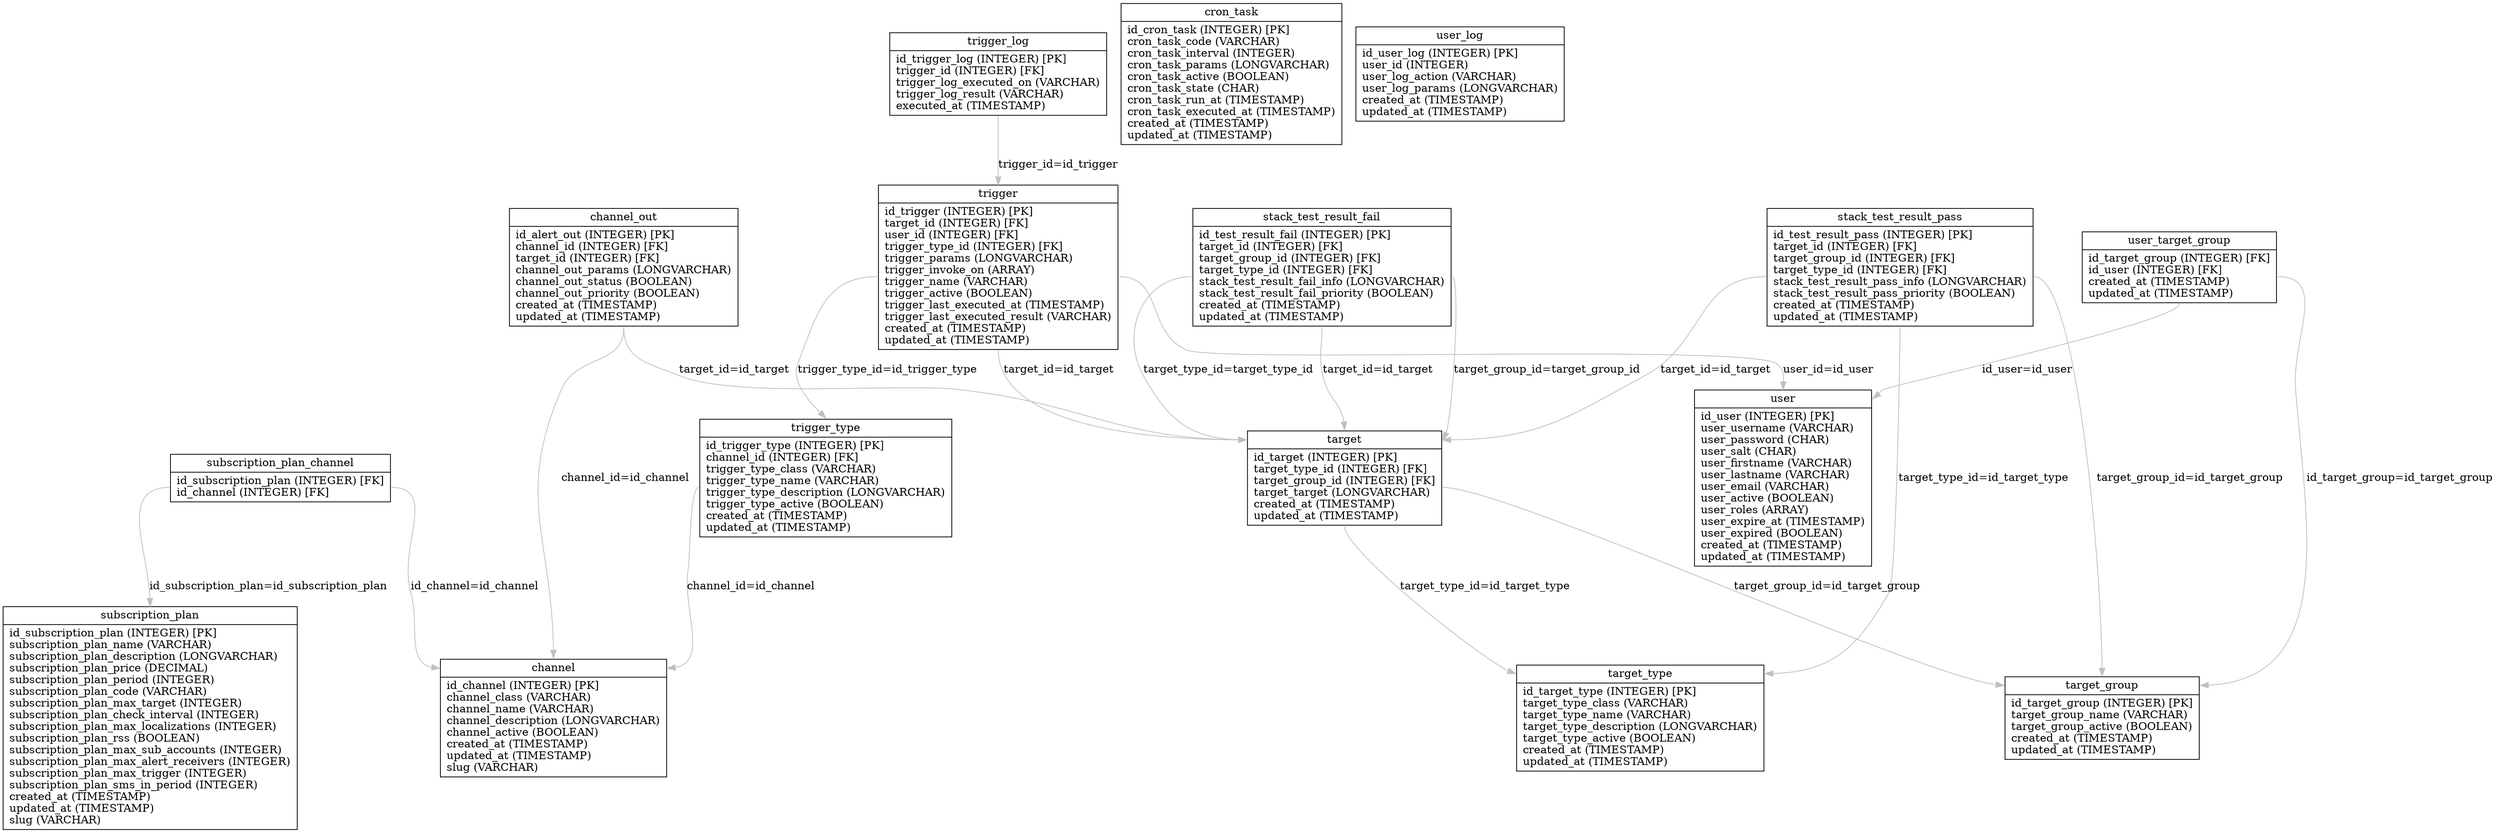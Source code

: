 digraph G {
nodechannel [label="{<table>channel|<cols>id_channel (INTEGER) [PK]\lchannel_class (VARCHAR)\lchannel_name (VARCHAR)\lchannel_description (LONGVARCHAR)\lchannel_active (BOOLEAN)\lcreated_at (TIMESTAMP)\lupdated_at (TIMESTAMP)\lslug (VARCHAR)\l}", shape=record];
nodechannel_out [label="{<table>channel_out|<cols>id_alert_out (INTEGER) [PK]\lchannel_id (INTEGER) [FK]\ltarget_id (INTEGER) [FK]\lchannel_out_params (LONGVARCHAR)\lchannel_out_status (BOOLEAN)\lchannel_out_priority (BOOLEAN)\lcreated_at (TIMESTAMP)\lupdated_at (TIMESTAMP)\l}", shape=record];
nodecron_task [label="{<table>cron_task|<cols>id_cron_task (INTEGER) [PK]\lcron_task_code (VARCHAR)\lcron_task_interval (INTEGER)\lcron_task_params (LONGVARCHAR)\lcron_task_active (BOOLEAN)\lcron_task_state (CHAR)\lcron_task_run_at (TIMESTAMP)\lcron_task_executed_at (TIMESTAMP)\lcreated_at (TIMESTAMP)\lupdated_at (TIMESTAMP)\l}", shape=record];
nodestack_test_result_fail [label="{<table>stack_test_result_fail|<cols>id_test_result_fail (INTEGER) [PK]\ltarget_id (INTEGER) [FK]\ltarget_group_id (INTEGER) [FK]\ltarget_type_id (INTEGER) [FK]\lstack_test_result_fail_info (LONGVARCHAR)\lstack_test_result_fail_priority (BOOLEAN)\lcreated_at (TIMESTAMP)\lupdated_at (TIMESTAMP)\l}", shape=record];
nodestack_test_result_pass [label="{<table>stack_test_result_pass|<cols>id_test_result_pass (INTEGER) [PK]\ltarget_id (INTEGER) [FK]\ltarget_group_id (INTEGER) [FK]\ltarget_type_id (INTEGER) [FK]\lstack_test_result_pass_info (LONGVARCHAR)\lstack_test_result_pass_priority (BOOLEAN)\lcreated_at (TIMESTAMP)\lupdated_at (TIMESTAMP)\l}", shape=record];
nodesubscription_plan [label="{<table>subscription_plan|<cols>id_subscription_plan (INTEGER) [PK]\lsubscription_plan_name (VARCHAR)\lsubscription_plan_description (LONGVARCHAR)\lsubscription_plan_price (DECIMAL)\lsubscription_plan_period (INTEGER)\lsubscription_plan_code (VARCHAR)\lsubscription_plan_max_target (INTEGER)\lsubscription_plan_check_interval (INTEGER)\lsubscription_plan_max_localizations (INTEGER)\lsubscription_plan_rss (BOOLEAN)\lsubscription_plan_max_sub_accounts (INTEGER)\lsubscription_plan_max_alert_receivers (INTEGER)\lsubscription_plan_max_trigger (INTEGER)\lsubscription_plan_sms_in_period (INTEGER)\lcreated_at (TIMESTAMP)\lupdated_at (TIMESTAMP)\lslug (VARCHAR)\l}", shape=record];
nodesubscription_plan_channel [label="{<table>subscription_plan_channel|<cols>id_subscription_plan (INTEGER) [FK]\lid_channel (INTEGER) [FK]\l}", shape=record];
nodetarget [label="{<table>target|<cols>id_target (INTEGER) [PK]\ltarget_type_id (INTEGER) [FK]\ltarget_group_id (INTEGER) [FK]\ltarget_target (LONGVARCHAR)\lcreated_at (TIMESTAMP)\lupdated_at (TIMESTAMP)\l}", shape=record];
nodetarget_group [label="{<table>target_group|<cols>id_target_group (INTEGER) [PK]\ltarget_group_name (VARCHAR)\ltarget_group_active (BOOLEAN)\lcreated_at (TIMESTAMP)\lupdated_at (TIMESTAMP)\l}", shape=record];
nodetarget_type [label="{<table>target_type|<cols>id_target_type (INTEGER) [PK]\ltarget_type_class (VARCHAR)\ltarget_type_name (VARCHAR)\ltarget_type_description (LONGVARCHAR)\ltarget_type_active (BOOLEAN)\lcreated_at (TIMESTAMP)\lupdated_at (TIMESTAMP)\l}", shape=record];
nodetrigger [label="{<table>trigger|<cols>id_trigger (INTEGER) [PK]\ltarget_id (INTEGER) [FK]\luser_id (INTEGER) [FK]\ltrigger_type_id (INTEGER) [FK]\ltrigger_params (LONGVARCHAR)\ltrigger_invoke_on (ARRAY)\ltrigger_name (VARCHAR)\ltrigger_active (BOOLEAN)\ltrigger_last_executed_at (TIMESTAMP)\ltrigger_last_executed_result (VARCHAR)\lcreated_at (TIMESTAMP)\lupdated_at (TIMESTAMP)\l}", shape=record];
nodetrigger_log [label="{<table>trigger_log|<cols>id_trigger_log (INTEGER) [PK]\ltrigger_id (INTEGER) [FK]\ltrigger_log_executed_on (VARCHAR)\ltrigger_log_result (VARCHAR)\lexecuted_at (TIMESTAMP)\l}", shape=record];
nodetrigger_type [label="{<table>trigger_type|<cols>id_trigger_type (INTEGER) [PK]\lchannel_id (INTEGER) [FK]\ltrigger_type_class (VARCHAR)\ltrigger_type_name (VARCHAR)\ltrigger_type_description (LONGVARCHAR)\ltrigger_type_active (BOOLEAN)\lcreated_at (TIMESTAMP)\lupdated_at (TIMESTAMP)\l}", shape=record];
nodeuser [label="{<table>user|<cols>id_user (INTEGER) [PK]\luser_username (VARCHAR)\luser_password (CHAR)\luser_salt (CHAR)\luser_firstname (VARCHAR)\luser_lastname (VARCHAR)\luser_email (VARCHAR)\luser_active (BOOLEAN)\luser_roles (ARRAY)\luser_expire_at (TIMESTAMP)\luser_expired (BOOLEAN)\lcreated_at (TIMESTAMP)\lupdated_at (TIMESTAMP)\l}", shape=record];
nodeuser_log [label="{<table>user_log|<cols>id_user_log (INTEGER) [PK]\luser_id (INTEGER)\luser_log_action (VARCHAR)\luser_log_params (LONGVARCHAR)\lcreated_at (TIMESTAMP)\lupdated_at (TIMESTAMP)\l}", shape=record];
nodeuser_target_group [label="{<table>user_target_group|<cols>id_target_group (INTEGER) [FK]\lid_user (INTEGER) [FK]\lcreated_at (TIMESTAMP)\lupdated_at (TIMESTAMP)\l}", shape=record];

nodechannel_out:cols -> nodechannel:table [label="channel_id=id_channel ", color=gray];
nodechannel_out:cols -> nodetarget:table [label="target_id=id_target ", color=gray];
nodestack_test_result_fail:cols -> nodetarget:table [label="target_id=id_target ", color=gray];
nodestack_test_result_fail:cols -> nodetarget:table [label="target_group_id=target_group_id ", color=gray];
nodestack_test_result_fail:cols -> nodetarget:table [label="target_type_id=target_type_id ", color=gray];
nodestack_test_result_pass:cols -> nodetarget:table [label="target_id=id_target ", color=gray];
nodestack_test_result_pass:cols -> nodetarget_group:table [label="target_group_id=id_target_group ", color=gray];
nodestack_test_result_pass:cols -> nodetarget_type:table [label="target_type_id=id_target_type ", color=gray];
nodesubscription_plan_channel:cols -> nodechannel:table [label="id_channel=id_channel ", color=gray];
nodesubscription_plan_channel:cols -> nodesubscription_plan:table [label="id_subscription_plan=id_subscription_plan ", color=gray];
nodetarget:cols -> nodetarget_type:table [label="target_type_id=id_target_type ", color=gray];
nodetarget:cols -> nodetarget_group:table [label="target_group_id=id_target_group ", color=gray];
nodetrigger:cols -> nodetarget:table [label="target_id=id_target ", color=gray];
nodetrigger:cols -> nodeuser:table [label="user_id=id_user ", color=gray];
nodetrigger:cols -> nodetrigger_type:table [label="trigger_type_id=id_trigger_type ", color=gray];
nodetrigger_log:cols -> nodetrigger:table [label="trigger_id=id_trigger ", color=gray];
nodetrigger_type:cols -> nodechannel:table [label="channel_id=id_channel ", color=gray];
nodeuser_target_group:cols -> nodetarget_group:table [label="id_target_group=id_target_group ", color=gray];
nodeuser_target_group:cols -> nodeuser:table [label="id_user=id_user ", color=gray];
}
